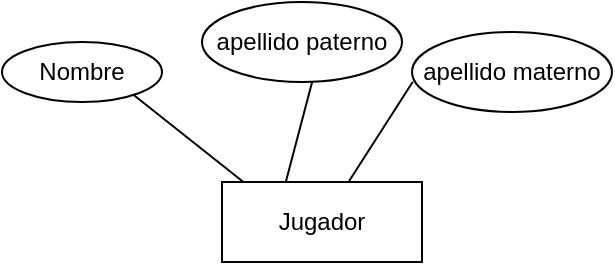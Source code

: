 <mxfile version="15.6.8" type="github">
  <diagram id="nCbSpSErxCVFQ93xn57w" name="Page-1">
    <mxGraphModel dx="329" dy="179" grid="1" gridSize="10" guides="1" tooltips="1" connect="1" arrows="1" fold="1" page="1" pageScale="1" pageWidth="850" pageHeight="1100" math="0" shadow="0">
      <root>
        <mxCell id="0" />
        <mxCell id="1" parent="0" />
        <mxCell id="q3fk3JWQwC8cP3Qxw6nV-1" value="Jugador" style="whiteSpace=wrap;html=1;align=center;" vertex="1" parent="1">
          <mxGeometry x="230" y="140" width="100" height="40" as="geometry" />
        </mxCell>
        <mxCell id="q3fk3JWQwC8cP3Qxw6nV-2" value="Nombre" style="ellipse;whiteSpace=wrap;html=1;align=center;" vertex="1" parent="1">
          <mxGeometry x="120" y="70" width="80" height="30" as="geometry" />
        </mxCell>
        <mxCell id="q3fk3JWQwC8cP3Qxw6nV-3" value="" style="endArrow=none;html=1;rounded=0;entryX=0.823;entryY=0.884;entryDx=0;entryDy=0;entryPerimeter=0;exitX=0.107;exitY=0;exitDx=0;exitDy=0;exitPerimeter=0;" edge="1" target="q3fk3JWQwC8cP3Qxw6nV-2" parent="1" source="q3fk3JWQwC8cP3Qxw6nV-1">
          <mxGeometry width="50" height="50" relative="1" as="geometry">
            <mxPoint x="325.364" y="180" as="sourcePoint" />
            <mxPoint x="451.0" y="248" as="targetPoint" />
          </mxGeometry>
        </mxCell>
        <mxCell id="q3fk3JWQwC8cP3Qxw6nV-4" value="apellido paterno" style="ellipse;whiteSpace=wrap;html=1;align=center;" vertex="1" parent="1">
          <mxGeometry x="220" y="50" width="100" height="40" as="geometry" />
        </mxCell>
        <mxCell id="q3fk3JWQwC8cP3Qxw6nV-5" value="" style="endArrow=none;html=1;rounded=0;entryX=0.551;entryY=0.997;entryDx=0;entryDy=0;entryPerimeter=0;exitX=0.319;exitY=0.001;exitDx=0;exitDy=0;exitPerimeter=0;" edge="1" parent="1" target="q3fk3JWQwC8cP3Qxw6nV-4" source="q3fk3JWQwC8cP3Qxw6nV-1">
          <mxGeometry width="50" height="50" relative="1" as="geometry">
            <mxPoint x="340.7" y="130" as="sourcePoint" />
            <mxPoint x="551" y="238" as="targetPoint" />
          </mxGeometry>
        </mxCell>
        <mxCell id="q3fk3JWQwC8cP3Qxw6nV-6" value="apellido materno" style="ellipse;whiteSpace=wrap;html=1;align=center;" vertex="1" parent="1">
          <mxGeometry x="325" y="65" width="100" height="40" as="geometry" />
        </mxCell>
        <mxCell id="q3fk3JWQwC8cP3Qxw6nV-7" value="" style="endArrow=none;html=1;rounded=0;entryX=0.004;entryY=0.622;entryDx=0;entryDy=0;entryPerimeter=0;exitX=0.635;exitY=-0.01;exitDx=0;exitDy=0;exitPerimeter=0;" edge="1" parent="1" source="q3fk3JWQwC8cP3Qxw6nV-1" target="q3fk3JWQwC8cP3Qxw6nV-6">
          <mxGeometry width="50" height="50" relative="1" as="geometry">
            <mxPoint x="271.9" y="150.04" as="sourcePoint" />
            <mxPoint x="285.1" y="99.88" as="targetPoint" />
          </mxGeometry>
        </mxCell>
      </root>
    </mxGraphModel>
  </diagram>
</mxfile>
